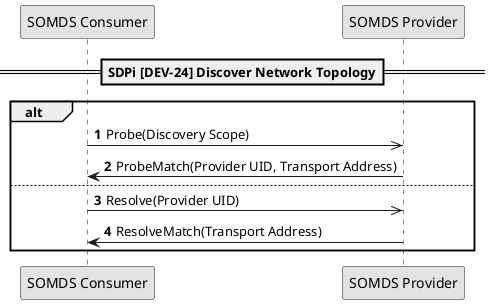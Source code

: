 @startuml

skinparam monochrome true
autonumber

!global $str_somds_consumer = "SOMDS Consumer"
!global $str_somds_provider = "SOMDS Provider"

participant "$str_somds_consumer" as consumer
participant "$str_somds_provider" as provider

==SDPi [DEV-24] Discover Network Topology==

alt
    consumer ->> provider: Probe(Discovery Scope)
    consumer <- provider: ProbeMatch(Provider UID, Transport Address)
else
    consumer ->> provider: Resolve(Provider UID)
    consumer <- provider: ResolveMatch(Transport Address)
end
@enduml